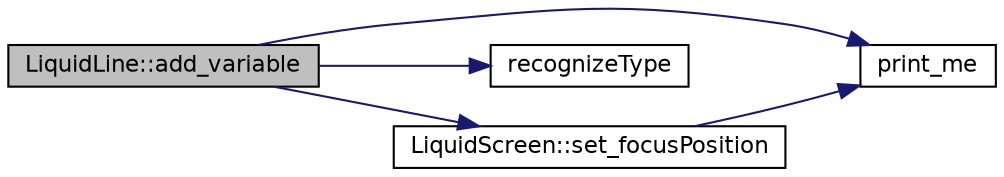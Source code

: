digraph "LiquidLine::add_variable"
{
  edge [fontname="Helvetica",fontsize="11",labelfontname="Helvetica",labelfontsize="11"];
  node [fontname="Helvetica",fontsize="11",shape=record];
  rankdir="LR";
  Node10 [label="LiquidLine::add_variable",height=0.2,width=0.4,color="black", fillcolor="grey75", style="filled", fontcolor="black"];
  Node10 -> Node11 [color="midnightblue",fontsize="11",style="solid",fontname="Helvetica"];
  Node11 [label="print_me",height=0.2,width=0.4,color="black", fillcolor="white", style="filled",URL="$_liquid_menu_8h.html#afdff178c8b0daebe2b907aad7637ac8c",tooltip="Prints the number passed to it in a specific way. "];
  Node10 -> Node12 [color="midnightblue",fontsize="11",style="solid",fontname="Helvetica"];
  Node12 [label="recognizeType",height=0.2,width=0.4,color="black", fillcolor="white", style="filled",URL="$_liquid_menu_8h.html#a43ce352b01d201ddd165bd97a4f5ad2b"];
  Node10 -> Node13 [color="midnightblue",fontsize="11",style="solid",fontname="Helvetica"];
  Node13 [label="LiquidScreen::set_focusPosition",height=0.2,width=0.4,color="black", fillcolor="white", style="filled",URL="$class_liquid_screen.html#a6b025aaf4ba5d0749aa828a303e64415",tooltip="Sets the focus position for the whole screen at once. "];
  Node13 -> Node11 [color="midnightblue",fontsize="11",style="solid",fontname="Helvetica"];
}
